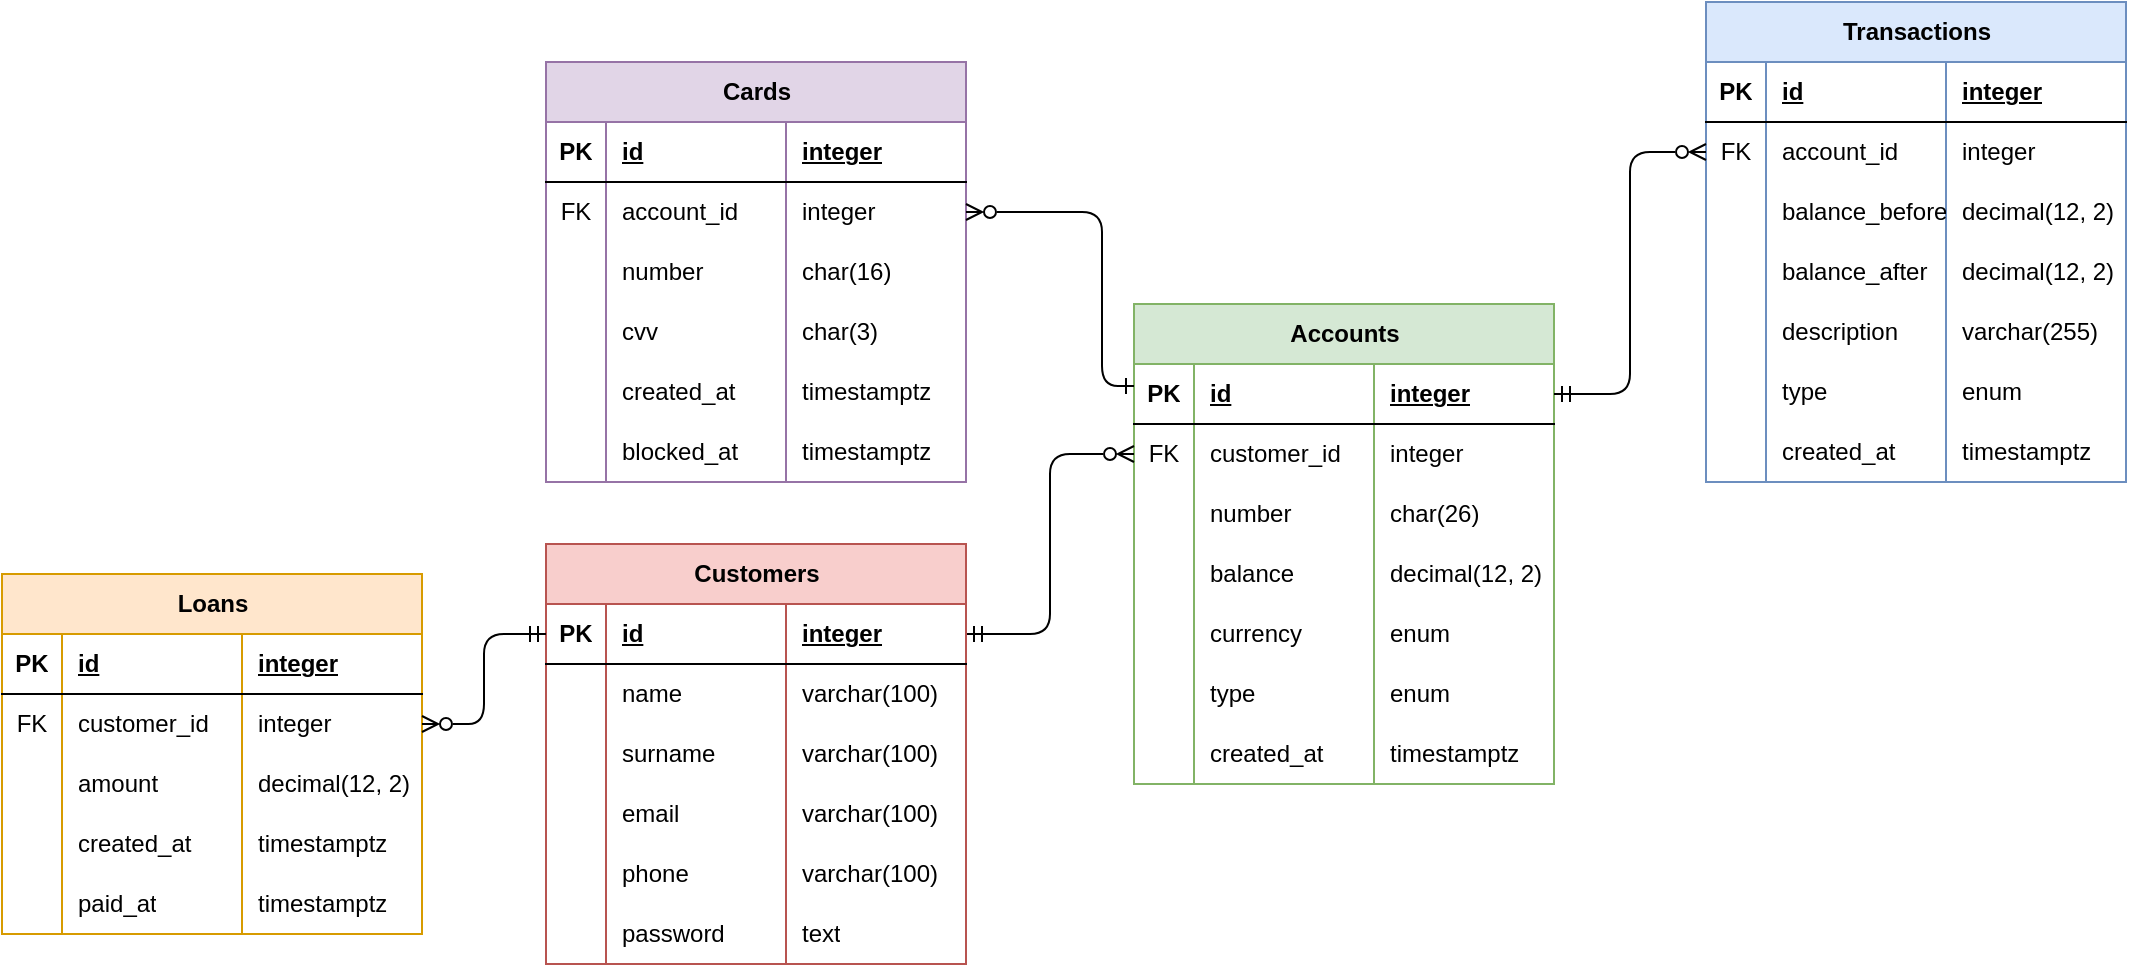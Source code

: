 <mxfile version="20.5.3" type="embed"><diagram name="Page-1" id="DCENLn5XOx_dFw5ft7nX"><mxGraphModel dx="998" dy="465" grid="1" gridSize="10" guides="1" tooltips="1" connect="1" arrows="1" fold="1" page="1" pageScale="1" pageWidth="583" pageHeight="827" math="0" shadow="0"><root><mxCell id="0"/><mxCell id="1" parent="0"/><mxCell id="_XK0Wf5IeExzZ5HA8EQu-718" value="Accounts" style="shape=table;startSize=30;container=1;collapsible=1;childLayout=tableLayout;fixedRows=1;rowLines=0;fontStyle=1;align=center;resizeLast=1;html=1;fillColor=#d5e8d4;strokeColor=#82b366;" parent="1" vertex="1"><mxGeometry x="596" y="307" width="210" height="240" as="geometry"/></mxCell><mxCell id="_XK0Wf5IeExzZ5HA8EQu-719" value="" style="shape=tableRow;horizontal=0;startSize=0;swimlaneHead=0;swimlaneBody=0;fillColor=none;collapsible=0;dropTarget=0;points=[[0,0.5],[1,0.5]];portConstraint=eastwest;top=0;left=0;right=0;bottom=1;" parent="_XK0Wf5IeExzZ5HA8EQu-718" vertex="1"><mxGeometry y="30" width="210" height="30" as="geometry"/></mxCell><mxCell id="_XK0Wf5IeExzZ5HA8EQu-720" value="PK" style="shape=partialRectangle;connectable=0;fillColor=none;top=0;left=0;bottom=0;right=0;fontStyle=1;overflow=hidden;whiteSpace=wrap;html=1;" parent="_XK0Wf5IeExzZ5HA8EQu-719" vertex="1"><mxGeometry width="30" height="30" as="geometry"><mxRectangle width="30" height="30" as="alternateBounds"/></mxGeometry></mxCell><mxCell id="_XK0Wf5IeExzZ5HA8EQu-721" value="id" style="shape=partialRectangle;connectable=0;fillColor=none;top=0;left=0;bottom=0;right=0;align=left;spacingLeft=6;fontStyle=5;overflow=hidden;whiteSpace=wrap;html=1;" parent="_XK0Wf5IeExzZ5HA8EQu-719" vertex="1"><mxGeometry x="30" width="90" height="30" as="geometry"><mxRectangle width="90" height="30" as="alternateBounds"/></mxGeometry></mxCell><mxCell id="_XK0Wf5IeExzZ5HA8EQu-722" value="integer" style="shape=partialRectangle;connectable=0;fillColor=none;top=0;left=0;bottom=0;right=0;align=left;spacingLeft=6;fontStyle=5;overflow=hidden;whiteSpace=wrap;html=1;" parent="_XK0Wf5IeExzZ5HA8EQu-719" vertex="1"><mxGeometry x="120" width="90" height="30" as="geometry"><mxRectangle width="90" height="30" as="alternateBounds"/></mxGeometry></mxCell><mxCell id="_XK0Wf5IeExzZ5HA8EQu-723" value="" style="shape=tableRow;horizontal=0;startSize=0;swimlaneHead=0;swimlaneBody=0;fillColor=none;collapsible=0;dropTarget=0;points=[[0,0.5],[1,0.5]];portConstraint=eastwest;top=0;left=0;right=0;bottom=0;" parent="_XK0Wf5IeExzZ5HA8EQu-718" vertex="1"><mxGeometry y="60" width="210" height="30" as="geometry"/></mxCell><mxCell id="_XK0Wf5IeExzZ5HA8EQu-724" value="FK" style="shape=partialRectangle;connectable=0;fillColor=none;top=0;left=0;bottom=0;right=0;editable=1;overflow=hidden;whiteSpace=wrap;html=1;" parent="_XK0Wf5IeExzZ5HA8EQu-723" vertex="1"><mxGeometry width="30" height="30" as="geometry"><mxRectangle width="30" height="30" as="alternateBounds"/></mxGeometry></mxCell><mxCell id="_XK0Wf5IeExzZ5HA8EQu-725" value="customer_id" style="shape=partialRectangle;connectable=0;fillColor=none;top=0;left=0;bottom=0;right=0;align=left;spacingLeft=6;overflow=hidden;whiteSpace=wrap;html=1;" parent="_XK0Wf5IeExzZ5HA8EQu-723" vertex="1"><mxGeometry x="30" width="90" height="30" as="geometry"><mxRectangle width="90" height="30" as="alternateBounds"/></mxGeometry></mxCell><mxCell id="_XK0Wf5IeExzZ5HA8EQu-726" value="integer" style="shape=partialRectangle;connectable=0;fillColor=none;top=0;left=0;bottom=0;right=0;align=left;spacingLeft=6;overflow=hidden;whiteSpace=wrap;html=1;" parent="_XK0Wf5IeExzZ5HA8EQu-723" vertex="1"><mxGeometry x="120" width="90" height="30" as="geometry"><mxRectangle width="90" height="30" as="alternateBounds"/></mxGeometry></mxCell><mxCell id="_XK0Wf5IeExzZ5HA8EQu-727" value="" style="shape=tableRow;horizontal=0;startSize=0;swimlaneHead=0;swimlaneBody=0;fillColor=none;collapsible=0;dropTarget=0;points=[[0,0.5],[1,0.5]];portConstraint=eastwest;top=0;left=0;right=0;bottom=0;" parent="_XK0Wf5IeExzZ5HA8EQu-718" vertex="1"><mxGeometry y="90" width="210" height="30" as="geometry"/></mxCell><mxCell id="_XK0Wf5IeExzZ5HA8EQu-728" value="" style="shape=partialRectangle;connectable=0;fillColor=none;top=0;left=0;bottom=0;right=0;editable=1;overflow=hidden;whiteSpace=wrap;html=1;" parent="_XK0Wf5IeExzZ5HA8EQu-727" vertex="1"><mxGeometry width="30" height="30" as="geometry"><mxRectangle width="30" height="30" as="alternateBounds"/></mxGeometry></mxCell><mxCell id="_XK0Wf5IeExzZ5HA8EQu-729" value="number" style="shape=partialRectangle;connectable=0;fillColor=none;top=0;left=0;bottom=0;right=0;align=left;spacingLeft=6;overflow=hidden;whiteSpace=wrap;html=1;" parent="_XK0Wf5IeExzZ5HA8EQu-727" vertex="1"><mxGeometry x="30" width="90" height="30" as="geometry"><mxRectangle width="90" height="30" as="alternateBounds"/></mxGeometry></mxCell><mxCell id="_XK0Wf5IeExzZ5HA8EQu-730" value="char(26)" style="shape=partialRectangle;connectable=0;fillColor=none;top=0;left=0;bottom=0;right=0;align=left;spacingLeft=6;overflow=hidden;whiteSpace=wrap;html=1;" parent="_XK0Wf5IeExzZ5HA8EQu-727" vertex="1"><mxGeometry x="120" width="90" height="30" as="geometry"><mxRectangle width="90" height="30" as="alternateBounds"/></mxGeometry></mxCell><mxCell id="_XK0Wf5IeExzZ5HA8EQu-731" value="" style="shape=tableRow;horizontal=0;startSize=0;swimlaneHead=0;swimlaneBody=0;fillColor=none;collapsible=0;dropTarget=0;points=[[0,0.5],[1,0.5]];portConstraint=eastwest;top=0;left=0;right=0;bottom=0;" parent="_XK0Wf5IeExzZ5HA8EQu-718" vertex="1"><mxGeometry y="120" width="210" height="30" as="geometry"/></mxCell><mxCell id="_XK0Wf5IeExzZ5HA8EQu-732" value="" style="shape=partialRectangle;connectable=0;fillColor=none;top=0;left=0;bottom=0;right=0;editable=1;overflow=hidden;whiteSpace=wrap;html=1;" parent="_XK0Wf5IeExzZ5HA8EQu-731" vertex="1"><mxGeometry width="30" height="30" as="geometry"><mxRectangle width="30" height="30" as="alternateBounds"/></mxGeometry></mxCell><mxCell id="_XK0Wf5IeExzZ5HA8EQu-733" value="balance" style="shape=partialRectangle;connectable=0;fillColor=none;top=0;left=0;bottom=0;right=0;align=left;spacingLeft=6;overflow=hidden;whiteSpace=wrap;html=1;" parent="_XK0Wf5IeExzZ5HA8EQu-731" vertex="1"><mxGeometry x="30" width="90" height="30" as="geometry"><mxRectangle width="90" height="30" as="alternateBounds"/></mxGeometry></mxCell><mxCell id="_XK0Wf5IeExzZ5HA8EQu-734" value="decimal(12, 2)" style="shape=partialRectangle;connectable=0;fillColor=none;top=0;left=0;bottom=0;right=0;align=left;spacingLeft=6;overflow=hidden;whiteSpace=wrap;html=1;" parent="_XK0Wf5IeExzZ5HA8EQu-731" vertex="1"><mxGeometry x="120" width="90" height="30" as="geometry"><mxRectangle width="90" height="30" as="alternateBounds"/></mxGeometry></mxCell><mxCell id="_XK0Wf5IeExzZ5HA8EQu-735" value="" style="shape=tableRow;horizontal=0;startSize=0;swimlaneHead=0;swimlaneBody=0;fillColor=none;collapsible=0;dropTarget=0;points=[[0,0.5],[1,0.5]];portConstraint=eastwest;top=0;left=0;right=0;bottom=0;" parent="_XK0Wf5IeExzZ5HA8EQu-718" vertex="1"><mxGeometry y="150" width="210" height="30" as="geometry"/></mxCell><mxCell id="_XK0Wf5IeExzZ5HA8EQu-736" value="" style="shape=partialRectangle;connectable=0;fillColor=none;top=0;left=0;bottom=0;right=0;editable=1;overflow=hidden;whiteSpace=wrap;html=1;" parent="_XK0Wf5IeExzZ5HA8EQu-735" vertex="1"><mxGeometry width="30" height="30" as="geometry"><mxRectangle width="30" height="30" as="alternateBounds"/></mxGeometry></mxCell><mxCell id="_XK0Wf5IeExzZ5HA8EQu-737" value="currency" style="shape=partialRectangle;connectable=0;fillColor=none;top=0;left=0;bottom=0;right=0;align=left;spacingLeft=6;overflow=hidden;whiteSpace=wrap;html=1;" parent="_XK0Wf5IeExzZ5HA8EQu-735" vertex="1"><mxGeometry x="30" width="90" height="30" as="geometry"><mxRectangle width="90" height="30" as="alternateBounds"/></mxGeometry></mxCell><mxCell id="_XK0Wf5IeExzZ5HA8EQu-738" value="enum" style="shape=partialRectangle;connectable=0;fillColor=none;top=0;left=0;bottom=0;right=0;align=left;spacingLeft=6;overflow=hidden;whiteSpace=wrap;html=1;" parent="_XK0Wf5IeExzZ5HA8EQu-735" vertex="1"><mxGeometry x="120" width="90" height="30" as="geometry"><mxRectangle width="90" height="30" as="alternateBounds"/></mxGeometry></mxCell><mxCell id="_XK0Wf5IeExzZ5HA8EQu-739" value="" style="shape=tableRow;horizontal=0;startSize=0;swimlaneHead=0;swimlaneBody=0;fillColor=none;collapsible=0;dropTarget=0;points=[[0,0.5],[1,0.5]];portConstraint=eastwest;top=0;left=0;right=0;bottom=0;" parent="_XK0Wf5IeExzZ5HA8EQu-718" vertex="1"><mxGeometry y="180" width="210" height="30" as="geometry"/></mxCell><mxCell id="_XK0Wf5IeExzZ5HA8EQu-740" value="" style="shape=partialRectangle;connectable=0;fillColor=none;top=0;left=0;bottom=0;right=0;editable=1;overflow=hidden;whiteSpace=wrap;html=1;" parent="_XK0Wf5IeExzZ5HA8EQu-739" vertex="1"><mxGeometry width="30" height="30" as="geometry"><mxRectangle width="30" height="30" as="alternateBounds"/></mxGeometry></mxCell><mxCell id="_XK0Wf5IeExzZ5HA8EQu-741" value="type" style="shape=partialRectangle;connectable=0;fillColor=none;top=0;left=0;bottom=0;right=0;align=left;spacingLeft=6;overflow=hidden;whiteSpace=wrap;html=1;" parent="_XK0Wf5IeExzZ5HA8EQu-739" vertex="1"><mxGeometry x="30" width="90" height="30" as="geometry"><mxRectangle width="90" height="30" as="alternateBounds"/></mxGeometry></mxCell><mxCell id="_XK0Wf5IeExzZ5HA8EQu-742" value="enum" style="shape=partialRectangle;connectable=0;fillColor=none;top=0;left=0;bottom=0;right=0;align=left;spacingLeft=6;overflow=hidden;whiteSpace=wrap;html=1;" parent="_XK0Wf5IeExzZ5HA8EQu-739" vertex="1"><mxGeometry x="120" width="90" height="30" as="geometry"><mxRectangle width="90" height="30" as="alternateBounds"/></mxGeometry></mxCell><mxCell id="_XK0Wf5IeExzZ5HA8EQu-743" value="" style="shape=tableRow;horizontal=0;startSize=0;swimlaneHead=0;swimlaneBody=0;fillColor=none;collapsible=0;dropTarget=0;points=[[0,0.5],[1,0.5]];portConstraint=eastwest;top=0;left=0;right=0;bottom=0;" parent="_XK0Wf5IeExzZ5HA8EQu-718" vertex="1"><mxGeometry y="210" width="210" height="30" as="geometry"/></mxCell><mxCell id="_XK0Wf5IeExzZ5HA8EQu-744" value="" style="shape=partialRectangle;connectable=0;fillColor=none;top=0;left=0;bottom=0;right=0;editable=1;overflow=hidden;whiteSpace=wrap;html=1;" parent="_XK0Wf5IeExzZ5HA8EQu-743" vertex="1"><mxGeometry width="30" height="30" as="geometry"><mxRectangle width="30" height="30" as="alternateBounds"/></mxGeometry></mxCell><mxCell id="_XK0Wf5IeExzZ5HA8EQu-745" value="created_at" style="shape=partialRectangle;connectable=0;fillColor=none;top=0;left=0;bottom=0;right=0;align=left;spacingLeft=6;overflow=hidden;whiteSpace=wrap;html=1;" parent="_XK0Wf5IeExzZ5HA8EQu-743" vertex="1"><mxGeometry x="30" width="90" height="30" as="geometry"><mxRectangle width="90" height="30" as="alternateBounds"/></mxGeometry></mxCell><mxCell id="_XK0Wf5IeExzZ5HA8EQu-746" value="timestamptz" style="shape=partialRectangle;connectable=0;fillColor=none;top=0;left=0;bottom=0;right=0;align=left;spacingLeft=6;overflow=hidden;whiteSpace=wrap;html=1;" parent="_XK0Wf5IeExzZ5HA8EQu-743" vertex="1"><mxGeometry x="120" width="90" height="30" as="geometry"><mxRectangle width="90" height="30" as="alternateBounds"/></mxGeometry></mxCell><mxCell id="_XK0Wf5IeExzZ5HA8EQu-747" style="edgeStyle=orthogonalEdgeStyle;rounded=1;orthogonalLoop=1;jettySize=auto;html=1;endArrow=ERzeroToMany;endFill=0;startArrow=ERmandOne;startFill=0;" parent="1" source="_XK0Wf5IeExzZ5HA8EQu-694" target="_XK0Wf5IeExzZ5HA8EQu-723" edge="1"><mxGeometry relative="1" as="geometry"/></mxCell><mxCell id="_XK0Wf5IeExzZ5HA8EQu-768" value="Transactions" style="shape=table;startSize=30;container=1;collapsible=1;childLayout=tableLayout;fixedRows=1;rowLines=0;fontStyle=1;align=center;resizeLast=1;html=1;fillColor=#dae8fc;strokeColor=#6c8ebf;" parent="1" vertex="1"><mxGeometry x="882" y="156" width="210" height="240" as="geometry"/></mxCell><mxCell id="_XK0Wf5IeExzZ5HA8EQu-769" value="" style="shape=tableRow;horizontal=0;startSize=0;swimlaneHead=0;swimlaneBody=0;fillColor=none;collapsible=0;dropTarget=0;points=[[0,0.5],[1,0.5]];portConstraint=eastwest;top=0;left=0;right=0;bottom=1;" parent="_XK0Wf5IeExzZ5HA8EQu-768" vertex="1"><mxGeometry y="30" width="210" height="30" as="geometry"/></mxCell><mxCell id="_XK0Wf5IeExzZ5HA8EQu-770" value="PK" style="shape=partialRectangle;connectable=0;fillColor=none;top=0;left=0;bottom=0;right=0;fontStyle=1;overflow=hidden;whiteSpace=wrap;html=1;" parent="_XK0Wf5IeExzZ5HA8EQu-769" vertex="1"><mxGeometry width="30" height="30" as="geometry"><mxRectangle width="30" height="30" as="alternateBounds"/></mxGeometry></mxCell><mxCell id="_XK0Wf5IeExzZ5HA8EQu-771" value="id" style="shape=partialRectangle;connectable=0;fillColor=none;top=0;left=0;bottom=0;right=0;align=left;spacingLeft=6;fontStyle=5;overflow=hidden;whiteSpace=wrap;html=1;" parent="_XK0Wf5IeExzZ5HA8EQu-769" vertex="1"><mxGeometry x="30" width="90" height="30" as="geometry"><mxRectangle width="90" height="30" as="alternateBounds"/></mxGeometry></mxCell><mxCell id="_XK0Wf5IeExzZ5HA8EQu-772" value="integer" style="shape=partialRectangle;connectable=0;fillColor=none;top=0;left=0;bottom=0;right=0;align=left;spacingLeft=6;fontStyle=5;overflow=hidden;whiteSpace=wrap;html=1;" parent="_XK0Wf5IeExzZ5HA8EQu-769" vertex="1"><mxGeometry x="120" width="90" height="30" as="geometry"><mxRectangle width="90" height="30" as="alternateBounds"/></mxGeometry></mxCell><mxCell id="_XK0Wf5IeExzZ5HA8EQu-773" value="" style="shape=tableRow;horizontal=0;startSize=0;swimlaneHead=0;swimlaneBody=0;fillColor=none;collapsible=0;dropTarget=0;points=[[0,0.5],[1,0.5]];portConstraint=eastwest;top=0;left=0;right=0;bottom=0;" parent="_XK0Wf5IeExzZ5HA8EQu-768" vertex="1"><mxGeometry y="60" width="210" height="30" as="geometry"/></mxCell><mxCell id="_XK0Wf5IeExzZ5HA8EQu-774" value="FK" style="shape=partialRectangle;connectable=0;fillColor=none;top=0;left=0;bottom=0;right=0;editable=1;overflow=hidden;whiteSpace=wrap;html=1;" parent="_XK0Wf5IeExzZ5HA8EQu-773" vertex="1"><mxGeometry width="30" height="30" as="geometry"><mxRectangle width="30" height="30" as="alternateBounds"/></mxGeometry></mxCell><mxCell id="_XK0Wf5IeExzZ5HA8EQu-775" value="account_id" style="shape=partialRectangle;connectable=0;fillColor=none;top=0;left=0;bottom=0;right=0;align=left;spacingLeft=6;overflow=hidden;whiteSpace=wrap;html=1;" parent="_XK0Wf5IeExzZ5HA8EQu-773" vertex="1"><mxGeometry x="30" width="90" height="30" as="geometry"><mxRectangle width="90" height="30" as="alternateBounds"/></mxGeometry></mxCell><mxCell id="_XK0Wf5IeExzZ5HA8EQu-776" value="integer" style="shape=partialRectangle;connectable=0;fillColor=none;top=0;left=0;bottom=0;right=0;align=left;spacingLeft=6;overflow=hidden;whiteSpace=wrap;html=1;" parent="_XK0Wf5IeExzZ5HA8EQu-773" vertex="1"><mxGeometry x="120" width="90" height="30" as="geometry"><mxRectangle width="90" height="30" as="alternateBounds"/></mxGeometry></mxCell><mxCell id="_XK0Wf5IeExzZ5HA8EQu-777" value="" style="shape=tableRow;horizontal=0;startSize=0;swimlaneHead=0;swimlaneBody=0;fillColor=none;collapsible=0;dropTarget=0;points=[[0,0.5],[1,0.5]];portConstraint=eastwest;top=0;left=0;right=0;bottom=0;" parent="_XK0Wf5IeExzZ5HA8EQu-768" vertex="1"><mxGeometry y="90" width="210" height="30" as="geometry"/></mxCell><mxCell id="_XK0Wf5IeExzZ5HA8EQu-778" value="" style="shape=partialRectangle;connectable=0;fillColor=none;top=0;left=0;bottom=0;right=0;editable=1;overflow=hidden;whiteSpace=wrap;html=1;" parent="_XK0Wf5IeExzZ5HA8EQu-777" vertex="1"><mxGeometry width="30" height="30" as="geometry"><mxRectangle width="30" height="30" as="alternateBounds"/></mxGeometry></mxCell><mxCell id="_XK0Wf5IeExzZ5HA8EQu-779" value="balance_before" style="shape=partialRectangle;connectable=0;fillColor=none;top=0;left=0;bottom=0;right=0;align=left;spacingLeft=6;overflow=hidden;whiteSpace=wrap;html=1;" parent="_XK0Wf5IeExzZ5HA8EQu-777" vertex="1"><mxGeometry x="30" width="90" height="30" as="geometry"><mxRectangle width="90" height="30" as="alternateBounds"/></mxGeometry></mxCell><mxCell id="_XK0Wf5IeExzZ5HA8EQu-780" value="decimal(12, 2)" style="shape=partialRectangle;connectable=0;fillColor=none;top=0;left=0;bottom=0;right=0;align=left;spacingLeft=6;overflow=hidden;whiteSpace=wrap;html=1;" parent="_XK0Wf5IeExzZ5HA8EQu-777" vertex="1"><mxGeometry x="120" width="90" height="30" as="geometry"><mxRectangle width="90" height="30" as="alternateBounds"/></mxGeometry></mxCell><mxCell id="_XK0Wf5IeExzZ5HA8EQu-781" value="" style="shape=tableRow;horizontal=0;startSize=0;swimlaneHead=0;swimlaneBody=0;fillColor=none;collapsible=0;dropTarget=0;points=[[0,0.5],[1,0.5]];portConstraint=eastwest;top=0;left=0;right=0;bottom=0;" parent="_XK0Wf5IeExzZ5HA8EQu-768" vertex="1"><mxGeometry y="120" width="210" height="30" as="geometry"/></mxCell><mxCell id="_XK0Wf5IeExzZ5HA8EQu-782" value="" style="shape=partialRectangle;connectable=0;fillColor=none;top=0;left=0;bottom=0;right=0;editable=1;overflow=hidden;whiteSpace=wrap;html=1;" parent="_XK0Wf5IeExzZ5HA8EQu-781" vertex="1"><mxGeometry width="30" height="30" as="geometry"><mxRectangle width="30" height="30" as="alternateBounds"/></mxGeometry></mxCell><mxCell id="_XK0Wf5IeExzZ5HA8EQu-783" value="balance_after" style="shape=partialRectangle;connectable=0;fillColor=none;top=0;left=0;bottom=0;right=0;align=left;spacingLeft=6;overflow=hidden;whiteSpace=wrap;html=1;" parent="_XK0Wf5IeExzZ5HA8EQu-781" vertex="1"><mxGeometry x="30" width="90" height="30" as="geometry"><mxRectangle width="90" height="30" as="alternateBounds"/></mxGeometry></mxCell><mxCell id="_XK0Wf5IeExzZ5HA8EQu-784" value="decimal(12, 2)" style="shape=partialRectangle;connectable=0;fillColor=none;top=0;left=0;bottom=0;right=0;align=left;spacingLeft=6;overflow=hidden;whiteSpace=wrap;html=1;" parent="_XK0Wf5IeExzZ5HA8EQu-781" vertex="1"><mxGeometry x="120" width="90" height="30" as="geometry"><mxRectangle width="90" height="30" as="alternateBounds"/></mxGeometry></mxCell><mxCell id="_XK0Wf5IeExzZ5HA8EQu-785" value="" style="shape=tableRow;horizontal=0;startSize=0;swimlaneHead=0;swimlaneBody=0;fillColor=none;collapsible=0;dropTarget=0;points=[[0,0.5],[1,0.5]];portConstraint=eastwest;top=0;left=0;right=0;bottom=0;" parent="_XK0Wf5IeExzZ5HA8EQu-768" vertex="1"><mxGeometry y="150" width="210" height="30" as="geometry"/></mxCell><mxCell id="_XK0Wf5IeExzZ5HA8EQu-786" value="" style="shape=partialRectangle;connectable=0;fillColor=none;top=0;left=0;bottom=0;right=0;editable=1;overflow=hidden;whiteSpace=wrap;html=1;" parent="_XK0Wf5IeExzZ5HA8EQu-785" vertex="1"><mxGeometry width="30" height="30" as="geometry"><mxRectangle width="30" height="30" as="alternateBounds"/></mxGeometry></mxCell><mxCell id="_XK0Wf5IeExzZ5HA8EQu-787" value="description" style="shape=partialRectangle;connectable=0;fillColor=none;top=0;left=0;bottom=0;right=0;align=left;spacingLeft=6;overflow=hidden;whiteSpace=wrap;html=1;" parent="_XK0Wf5IeExzZ5HA8EQu-785" vertex="1"><mxGeometry x="30" width="90" height="30" as="geometry"><mxRectangle width="90" height="30" as="alternateBounds"/></mxGeometry></mxCell><mxCell id="_XK0Wf5IeExzZ5HA8EQu-788" value="varchar(255)" style="shape=partialRectangle;connectable=0;fillColor=none;top=0;left=0;bottom=0;right=0;align=left;spacingLeft=6;overflow=hidden;whiteSpace=wrap;html=1;" parent="_XK0Wf5IeExzZ5HA8EQu-785" vertex="1"><mxGeometry x="120" width="90" height="30" as="geometry"><mxRectangle width="90" height="30" as="alternateBounds"/></mxGeometry></mxCell><mxCell id="_XK0Wf5IeExzZ5HA8EQu-789" value="" style="shape=tableRow;horizontal=0;startSize=0;swimlaneHead=0;swimlaneBody=0;fillColor=none;collapsible=0;dropTarget=0;points=[[0,0.5],[1,0.5]];portConstraint=eastwest;top=0;left=0;right=0;bottom=0;" parent="_XK0Wf5IeExzZ5HA8EQu-768" vertex="1"><mxGeometry y="180" width="210" height="30" as="geometry"/></mxCell><mxCell id="_XK0Wf5IeExzZ5HA8EQu-790" value="" style="shape=partialRectangle;connectable=0;fillColor=none;top=0;left=0;bottom=0;right=0;editable=1;overflow=hidden;whiteSpace=wrap;html=1;" parent="_XK0Wf5IeExzZ5HA8EQu-789" vertex="1"><mxGeometry width="30" height="30" as="geometry"><mxRectangle width="30" height="30" as="alternateBounds"/></mxGeometry></mxCell><mxCell id="_XK0Wf5IeExzZ5HA8EQu-791" value="type" style="shape=partialRectangle;connectable=0;fillColor=none;top=0;left=0;bottom=0;right=0;align=left;spacingLeft=6;overflow=hidden;whiteSpace=wrap;html=1;" parent="_XK0Wf5IeExzZ5HA8EQu-789" vertex="1"><mxGeometry x="30" width="90" height="30" as="geometry"><mxRectangle width="90" height="30" as="alternateBounds"/></mxGeometry></mxCell><mxCell id="_XK0Wf5IeExzZ5HA8EQu-792" value="enum" style="shape=partialRectangle;connectable=0;fillColor=none;top=0;left=0;bottom=0;right=0;align=left;spacingLeft=6;overflow=hidden;whiteSpace=wrap;html=1;" parent="_XK0Wf5IeExzZ5HA8EQu-789" vertex="1"><mxGeometry x="120" width="90" height="30" as="geometry"><mxRectangle width="90" height="30" as="alternateBounds"/></mxGeometry></mxCell><mxCell id="_XK0Wf5IeExzZ5HA8EQu-793" value="" style="shape=tableRow;horizontal=0;startSize=0;swimlaneHead=0;swimlaneBody=0;fillColor=none;collapsible=0;dropTarget=0;points=[[0,0.5],[1,0.5]];portConstraint=eastwest;top=0;left=0;right=0;bottom=0;" parent="_XK0Wf5IeExzZ5HA8EQu-768" vertex="1"><mxGeometry y="210" width="210" height="30" as="geometry"/></mxCell><mxCell id="_XK0Wf5IeExzZ5HA8EQu-794" value="" style="shape=partialRectangle;connectable=0;fillColor=none;top=0;left=0;bottom=0;right=0;editable=1;overflow=hidden;whiteSpace=wrap;html=1;" parent="_XK0Wf5IeExzZ5HA8EQu-793" vertex="1"><mxGeometry width="30" height="30" as="geometry"><mxRectangle width="30" height="30" as="alternateBounds"/></mxGeometry></mxCell><mxCell id="_XK0Wf5IeExzZ5HA8EQu-795" value="created_at" style="shape=partialRectangle;connectable=0;fillColor=none;top=0;left=0;bottom=0;right=0;align=left;spacingLeft=6;overflow=hidden;whiteSpace=wrap;html=1;" parent="_XK0Wf5IeExzZ5HA8EQu-793" vertex="1"><mxGeometry x="30" width="90" height="30" as="geometry"><mxRectangle width="90" height="30" as="alternateBounds"/></mxGeometry></mxCell><mxCell id="_XK0Wf5IeExzZ5HA8EQu-796" value="timestamptz" style="shape=partialRectangle;connectable=0;fillColor=none;top=0;left=0;bottom=0;right=0;align=left;spacingLeft=6;overflow=hidden;whiteSpace=wrap;html=1;" parent="_XK0Wf5IeExzZ5HA8EQu-793" vertex="1"><mxGeometry x="120" width="90" height="30" as="geometry"><mxRectangle width="90" height="30" as="alternateBounds"/></mxGeometry></mxCell><mxCell id="_XK0Wf5IeExzZ5HA8EQu-807" style="edgeStyle=orthogonalEdgeStyle;rounded=1;orthogonalLoop=1;jettySize=auto;html=1;startArrow=ERmandOne;startFill=0;endArrow=ERzeroToMany;endFill=0;" parent="1" source="_XK0Wf5IeExzZ5HA8EQu-719" target="_XK0Wf5IeExzZ5HA8EQu-773" edge="1"><mxGeometry relative="1" as="geometry"/></mxCell><mxCell id="_XK0Wf5IeExzZ5HA8EQu-808" value="Cards" style="shape=table;startSize=30;container=1;collapsible=1;childLayout=tableLayout;fixedRows=1;rowLines=0;fontStyle=1;align=center;resizeLast=1;html=1;fillColor=#e1d5e7;strokeColor=#9673a6;flipH=0;flipV=0;direction=east;movable=1;resizable=1;rotatable=1;deletable=1;editable=1;locked=0;connectable=1;" parent="1" vertex="1"><mxGeometry x="302" y="186" width="210" height="210" as="geometry"/></mxCell><mxCell id="_XK0Wf5IeExzZ5HA8EQu-809" value="" style="shape=tableRow;horizontal=0;startSize=0;swimlaneHead=0;swimlaneBody=0;fillColor=none;collapsible=0;dropTarget=0;points=[[0,0.5],[1,0.5]];portConstraint=eastwest;top=0;left=0;right=0;bottom=1;" parent="_XK0Wf5IeExzZ5HA8EQu-808" vertex="1"><mxGeometry y="30" width="210" height="30" as="geometry"/></mxCell><mxCell id="_XK0Wf5IeExzZ5HA8EQu-810" value="PK" style="shape=partialRectangle;connectable=0;fillColor=none;top=0;left=0;bottom=0;right=0;fontStyle=1;overflow=hidden;whiteSpace=wrap;html=1;" parent="_XK0Wf5IeExzZ5HA8EQu-809" vertex="1"><mxGeometry width="30" height="30" as="geometry"><mxRectangle width="30" height="30" as="alternateBounds"/></mxGeometry></mxCell><mxCell id="_XK0Wf5IeExzZ5HA8EQu-811" value="id" style="shape=partialRectangle;connectable=0;fillColor=none;top=0;left=0;bottom=0;right=0;align=left;spacingLeft=6;fontStyle=5;overflow=hidden;whiteSpace=wrap;html=1;" parent="_XK0Wf5IeExzZ5HA8EQu-809" vertex="1"><mxGeometry x="30" width="90" height="30" as="geometry"><mxRectangle width="90" height="30" as="alternateBounds"/></mxGeometry></mxCell><mxCell id="_XK0Wf5IeExzZ5HA8EQu-812" value="integer" style="shape=partialRectangle;connectable=0;fillColor=none;top=0;left=0;bottom=0;right=0;align=left;spacingLeft=6;fontStyle=5;overflow=hidden;whiteSpace=wrap;html=1;" parent="_XK0Wf5IeExzZ5HA8EQu-809" vertex="1"><mxGeometry x="120" width="90" height="30" as="geometry"><mxRectangle width="90" height="30" as="alternateBounds"/></mxGeometry></mxCell><mxCell id="_XK0Wf5IeExzZ5HA8EQu-813" value="" style="shape=tableRow;horizontal=0;startSize=0;swimlaneHead=0;swimlaneBody=0;fillColor=none;collapsible=0;dropTarget=0;points=[[0,0.5],[1,0.5]];portConstraint=eastwest;top=0;left=0;right=0;bottom=0;" parent="_XK0Wf5IeExzZ5HA8EQu-808" vertex="1"><mxGeometry y="60" width="210" height="30" as="geometry"/></mxCell><mxCell id="_XK0Wf5IeExzZ5HA8EQu-814" value="FK" style="shape=partialRectangle;connectable=0;fillColor=none;top=0;left=0;bottom=0;right=0;editable=1;overflow=hidden;whiteSpace=wrap;html=1;" parent="_XK0Wf5IeExzZ5HA8EQu-813" vertex="1"><mxGeometry width="30" height="30" as="geometry"><mxRectangle width="30" height="30" as="alternateBounds"/></mxGeometry></mxCell><mxCell id="_XK0Wf5IeExzZ5HA8EQu-815" value="account_id" style="shape=partialRectangle;connectable=0;fillColor=none;top=0;left=0;bottom=0;right=0;align=left;spacingLeft=6;overflow=hidden;whiteSpace=wrap;html=1;" parent="_XK0Wf5IeExzZ5HA8EQu-813" vertex="1"><mxGeometry x="30" width="90" height="30" as="geometry"><mxRectangle width="90" height="30" as="alternateBounds"/></mxGeometry></mxCell><mxCell id="_XK0Wf5IeExzZ5HA8EQu-816" value="integer" style="shape=partialRectangle;connectable=0;fillColor=none;top=0;left=0;bottom=0;right=0;align=left;spacingLeft=6;overflow=hidden;whiteSpace=wrap;html=1;" parent="_XK0Wf5IeExzZ5HA8EQu-813" vertex="1"><mxGeometry x="120" width="90" height="30" as="geometry"><mxRectangle width="90" height="30" as="alternateBounds"/></mxGeometry></mxCell><mxCell id="_XK0Wf5IeExzZ5HA8EQu-817" value="" style="shape=tableRow;horizontal=0;startSize=0;swimlaneHead=0;swimlaneBody=0;fillColor=none;collapsible=0;dropTarget=0;points=[[0,0.5],[1,0.5]];portConstraint=eastwest;top=0;left=0;right=0;bottom=0;" parent="_XK0Wf5IeExzZ5HA8EQu-808" vertex="1"><mxGeometry y="90" width="210" height="30" as="geometry"/></mxCell><mxCell id="_XK0Wf5IeExzZ5HA8EQu-818" value="" style="shape=partialRectangle;connectable=0;fillColor=none;top=0;left=0;bottom=0;right=0;editable=1;overflow=hidden;whiteSpace=wrap;html=1;" parent="_XK0Wf5IeExzZ5HA8EQu-817" vertex="1"><mxGeometry width="30" height="30" as="geometry"><mxRectangle width="30" height="30" as="alternateBounds"/></mxGeometry></mxCell><mxCell id="_XK0Wf5IeExzZ5HA8EQu-819" value="number" style="shape=partialRectangle;connectable=0;fillColor=none;top=0;left=0;bottom=0;right=0;align=left;spacingLeft=6;overflow=hidden;whiteSpace=wrap;html=1;" parent="_XK0Wf5IeExzZ5HA8EQu-817" vertex="1"><mxGeometry x="30" width="90" height="30" as="geometry"><mxRectangle width="90" height="30" as="alternateBounds"/></mxGeometry></mxCell><mxCell id="_XK0Wf5IeExzZ5HA8EQu-820" value="char(16)" style="shape=partialRectangle;connectable=0;fillColor=none;top=0;left=0;bottom=0;right=0;align=left;spacingLeft=6;overflow=hidden;whiteSpace=wrap;html=1;" parent="_XK0Wf5IeExzZ5HA8EQu-817" vertex="1"><mxGeometry x="120" width="90" height="30" as="geometry"><mxRectangle width="90" height="30" as="alternateBounds"/></mxGeometry></mxCell><mxCell id="_XK0Wf5IeExzZ5HA8EQu-821" value="" style="shape=tableRow;horizontal=0;startSize=0;swimlaneHead=0;swimlaneBody=0;fillColor=none;collapsible=0;dropTarget=0;points=[[0,0.5],[1,0.5]];portConstraint=eastwest;top=0;left=0;right=0;bottom=0;" parent="_XK0Wf5IeExzZ5HA8EQu-808" vertex="1"><mxGeometry y="120" width="210" height="30" as="geometry"/></mxCell><mxCell id="_XK0Wf5IeExzZ5HA8EQu-822" value="" style="shape=partialRectangle;connectable=0;fillColor=none;top=0;left=0;bottom=0;right=0;editable=1;overflow=hidden;whiteSpace=wrap;html=1;" parent="_XK0Wf5IeExzZ5HA8EQu-821" vertex="1"><mxGeometry width="30" height="30" as="geometry"><mxRectangle width="30" height="30" as="alternateBounds"/></mxGeometry></mxCell><mxCell id="_XK0Wf5IeExzZ5HA8EQu-823" value="cvv" style="shape=partialRectangle;connectable=0;fillColor=none;top=0;left=0;bottom=0;right=0;align=left;spacingLeft=6;overflow=hidden;whiteSpace=wrap;html=1;" parent="_XK0Wf5IeExzZ5HA8EQu-821" vertex="1"><mxGeometry x="30" width="90" height="30" as="geometry"><mxRectangle width="90" height="30" as="alternateBounds"/></mxGeometry></mxCell><mxCell id="_XK0Wf5IeExzZ5HA8EQu-824" value="char(3)" style="shape=partialRectangle;connectable=0;fillColor=none;top=0;left=0;bottom=0;right=0;align=left;spacingLeft=6;overflow=hidden;whiteSpace=wrap;html=1;" parent="_XK0Wf5IeExzZ5HA8EQu-821" vertex="1"><mxGeometry x="120" width="90" height="30" as="geometry"><mxRectangle width="90" height="30" as="alternateBounds"/></mxGeometry></mxCell><mxCell id="_XK0Wf5IeExzZ5HA8EQu-825" value="" style="shape=tableRow;horizontal=0;startSize=0;swimlaneHead=0;swimlaneBody=0;fillColor=none;collapsible=0;dropTarget=0;points=[[0,0.5],[1,0.5]];portConstraint=eastwest;top=0;left=0;right=0;bottom=0;" parent="_XK0Wf5IeExzZ5HA8EQu-808" vertex="1"><mxGeometry y="150" width="210" height="30" as="geometry"/></mxCell><mxCell id="_XK0Wf5IeExzZ5HA8EQu-826" value="" style="shape=partialRectangle;connectable=0;fillColor=none;top=0;left=0;bottom=0;right=0;editable=1;overflow=hidden;whiteSpace=wrap;html=1;" parent="_XK0Wf5IeExzZ5HA8EQu-825" vertex="1"><mxGeometry width="30" height="30" as="geometry"><mxRectangle width="30" height="30" as="alternateBounds"/></mxGeometry></mxCell><mxCell id="_XK0Wf5IeExzZ5HA8EQu-827" value="created_at" style="shape=partialRectangle;connectable=0;fillColor=none;top=0;left=0;bottom=0;right=0;align=left;spacingLeft=6;overflow=hidden;whiteSpace=wrap;html=1;" parent="_XK0Wf5IeExzZ5HA8EQu-825" vertex="1"><mxGeometry x="30" width="90" height="30" as="geometry"><mxRectangle width="90" height="30" as="alternateBounds"/></mxGeometry></mxCell><mxCell id="_XK0Wf5IeExzZ5HA8EQu-828" value="timestamptz" style="shape=partialRectangle;connectable=0;fillColor=none;top=0;left=0;bottom=0;right=0;align=left;spacingLeft=6;overflow=hidden;whiteSpace=wrap;html=1;" parent="_XK0Wf5IeExzZ5HA8EQu-825" vertex="1"><mxGeometry x="120" width="90" height="30" as="geometry"><mxRectangle width="90" height="30" as="alternateBounds"/></mxGeometry></mxCell><mxCell id="_XK0Wf5IeExzZ5HA8EQu-829" value="" style="shape=tableRow;horizontal=0;startSize=0;swimlaneHead=0;swimlaneBody=0;fillColor=none;collapsible=0;dropTarget=0;points=[[0,0.5],[1,0.5]];portConstraint=eastwest;top=0;left=0;right=0;bottom=0;" parent="_XK0Wf5IeExzZ5HA8EQu-808" vertex="1"><mxGeometry y="180" width="210" height="30" as="geometry"/></mxCell><mxCell id="_XK0Wf5IeExzZ5HA8EQu-830" value="" style="shape=partialRectangle;connectable=0;fillColor=none;top=0;left=0;bottom=0;right=0;editable=1;overflow=hidden;whiteSpace=wrap;html=1;" parent="_XK0Wf5IeExzZ5HA8EQu-829" vertex="1"><mxGeometry width="30" height="30" as="geometry"><mxRectangle width="30" height="30" as="alternateBounds"/></mxGeometry></mxCell><mxCell id="_XK0Wf5IeExzZ5HA8EQu-831" value="blocked_at" style="shape=partialRectangle;connectable=0;fillColor=none;top=0;left=0;bottom=0;right=0;align=left;spacingLeft=6;overflow=hidden;whiteSpace=wrap;html=1;" parent="_XK0Wf5IeExzZ5HA8EQu-829" vertex="1"><mxGeometry x="30" width="90" height="30" as="geometry"><mxRectangle width="90" height="30" as="alternateBounds"/></mxGeometry></mxCell><mxCell id="_XK0Wf5IeExzZ5HA8EQu-832" value="timestamptz" style="shape=partialRectangle;connectable=0;fillColor=none;top=0;left=0;bottom=0;right=0;align=left;spacingLeft=6;overflow=hidden;whiteSpace=wrap;html=1;" parent="_XK0Wf5IeExzZ5HA8EQu-829" vertex="1"><mxGeometry x="120" width="90" height="30" as="geometry"><mxRectangle width="90" height="30" as="alternateBounds"/></mxGeometry></mxCell><mxCell id="_XK0Wf5IeExzZ5HA8EQu-833" style="edgeStyle=orthogonalEdgeStyle;rounded=1;orthogonalLoop=1;jettySize=auto;html=1;startArrow=ERone;startFill=0;endArrow=ERzeroToMany;endFill=0;entryX=1;entryY=0.5;entryDx=0;entryDy=0;" parent="1" source="_XK0Wf5IeExzZ5HA8EQu-719" target="_XK0Wf5IeExzZ5HA8EQu-813" edge="1"><mxGeometry relative="1" as="geometry"><Array as="points"><mxPoint x="580" y="348"/><mxPoint x="580" y="261"/></Array><mxPoint x="530" y="230" as="targetPoint"/></mxGeometry></mxCell><mxCell id="_XK0Wf5IeExzZ5HA8EQu-693" value="Customers" style="shape=table;startSize=30;container=1;collapsible=1;childLayout=tableLayout;fixedRows=1;rowLines=0;fontStyle=1;align=center;resizeLast=1;html=1;shadow=0;rounded=0;fillColor=#f8cecc;strokeColor=#b85450;" parent="1" vertex="1"><mxGeometry x="302" y="427" width="210" height="210" as="geometry"><mxRectangle x="150" y="140" width="100" height="30" as="alternateBounds"/></mxGeometry></mxCell><mxCell id="_XK0Wf5IeExzZ5HA8EQu-694" value="" style="shape=tableRow;horizontal=0;startSize=0;swimlaneHead=0;swimlaneBody=0;fillColor=none;collapsible=0;dropTarget=0;points=[[0,0.5],[1,0.5]];portConstraint=eastwest;top=0;left=0;right=0;bottom=1;" parent="_XK0Wf5IeExzZ5HA8EQu-693" vertex="1"><mxGeometry y="30" width="210" height="30" as="geometry"/></mxCell><mxCell id="_XK0Wf5IeExzZ5HA8EQu-695" value="PK" style="shape=partialRectangle;connectable=0;fillColor=none;top=0;left=0;bottom=0;right=0;fontStyle=1;overflow=hidden;whiteSpace=wrap;html=1;" parent="_XK0Wf5IeExzZ5HA8EQu-694" vertex="1"><mxGeometry width="30" height="30" as="geometry"><mxRectangle width="30" height="30" as="alternateBounds"/></mxGeometry></mxCell><mxCell id="_XK0Wf5IeExzZ5HA8EQu-696" value="id" style="shape=partialRectangle;connectable=0;fillColor=none;top=0;left=0;bottom=0;right=0;align=left;spacingLeft=6;fontStyle=5;overflow=hidden;whiteSpace=wrap;html=1;" parent="_XK0Wf5IeExzZ5HA8EQu-694" vertex="1"><mxGeometry x="30" width="90" height="30" as="geometry"><mxRectangle width="90" height="30" as="alternateBounds"/></mxGeometry></mxCell><mxCell id="_XK0Wf5IeExzZ5HA8EQu-697" value="integer" style="shape=partialRectangle;connectable=0;fillColor=none;top=0;left=0;bottom=0;right=0;align=left;spacingLeft=6;fontStyle=5;overflow=hidden;whiteSpace=wrap;html=1;" parent="_XK0Wf5IeExzZ5HA8EQu-694" vertex="1"><mxGeometry x="120" width="90" height="30" as="geometry"><mxRectangle width="90" height="30" as="alternateBounds"/></mxGeometry></mxCell><mxCell id="_XK0Wf5IeExzZ5HA8EQu-698" value="" style="shape=tableRow;horizontal=0;startSize=0;swimlaneHead=0;swimlaneBody=0;fillColor=none;collapsible=0;dropTarget=0;points=[[0,0.5],[1,0.5]];portConstraint=eastwest;top=0;left=0;right=0;bottom=0;" parent="_XK0Wf5IeExzZ5HA8EQu-693" vertex="1"><mxGeometry y="60" width="210" height="30" as="geometry"/></mxCell><mxCell id="_XK0Wf5IeExzZ5HA8EQu-699" value="" style="shape=partialRectangle;connectable=0;fillColor=none;top=0;left=0;bottom=0;right=0;editable=1;overflow=hidden;whiteSpace=wrap;html=1;" parent="_XK0Wf5IeExzZ5HA8EQu-698" vertex="1"><mxGeometry width="30" height="30" as="geometry"><mxRectangle width="30" height="30" as="alternateBounds"/></mxGeometry></mxCell><mxCell id="_XK0Wf5IeExzZ5HA8EQu-700" value="name" style="shape=partialRectangle;connectable=0;fillColor=none;top=0;left=0;bottom=0;right=0;align=left;spacingLeft=6;overflow=hidden;whiteSpace=wrap;html=1;" parent="_XK0Wf5IeExzZ5HA8EQu-698" vertex="1"><mxGeometry x="30" width="90" height="30" as="geometry"><mxRectangle width="90" height="30" as="alternateBounds"/></mxGeometry></mxCell><mxCell id="_XK0Wf5IeExzZ5HA8EQu-701" value="varchar(100)" style="shape=partialRectangle;connectable=0;fillColor=none;top=0;left=0;bottom=0;right=0;align=left;spacingLeft=6;overflow=hidden;whiteSpace=wrap;html=1;" parent="_XK0Wf5IeExzZ5HA8EQu-698" vertex="1"><mxGeometry x="120" width="90" height="30" as="geometry"><mxRectangle width="90" height="30" as="alternateBounds"/></mxGeometry></mxCell><mxCell id="_XK0Wf5IeExzZ5HA8EQu-702" value="" style="shape=tableRow;horizontal=0;startSize=0;swimlaneHead=0;swimlaneBody=0;fillColor=none;collapsible=0;dropTarget=0;points=[[0,0.5],[1,0.5]];portConstraint=eastwest;top=0;left=0;right=0;bottom=0;" parent="_XK0Wf5IeExzZ5HA8EQu-693" vertex="1"><mxGeometry y="90" width="210" height="30" as="geometry"/></mxCell><mxCell id="_XK0Wf5IeExzZ5HA8EQu-703" value="" style="shape=partialRectangle;connectable=0;fillColor=none;top=0;left=0;bottom=0;right=0;editable=1;overflow=hidden;whiteSpace=wrap;html=1;" parent="_XK0Wf5IeExzZ5HA8EQu-702" vertex="1"><mxGeometry width="30" height="30" as="geometry"><mxRectangle width="30" height="30" as="alternateBounds"/></mxGeometry></mxCell><mxCell id="_XK0Wf5IeExzZ5HA8EQu-704" value="surname" style="shape=partialRectangle;connectable=0;fillColor=none;top=0;left=0;bottom=0;right=0;align=left;spacingLeft=6;overflow=hidden;whiteSpace=wrap;html=1;" parent="_XK0Wf5IeExzZ5HA8EQu-702" vertex="1"><mxGeometry x="30" width="90" height="30" as="geometry"><mxRectangle width="90" height="30" as="alternateBounds"/></mxGeometry></mxCell><mxCell id="_XK0Wf5IeExzZ5HA8EQu-705" value="varchar(100)" style="shape=partialRectangle;connectable=0;fillColor=none;top=0;left=0;bottom=0;right=0;align=left;spacingLeft=6;overflow=hidden;whiteSpace=wrap;html=1;" parent="_XK0Wf5IeExzZ5HA8EQu-702" vertex="1"><mxGeometry x="120" width="90" height="30" as="geometry"><mxRectangle width="90" height="30" as="alternateBounds"/></mxGeometry></mxCell><mxCell id="_XK0Wf5IeExzZ5HA8EQu-706" value="" style="shape=tableRow;horizontal=0;startSize=0;swimlaneHead=0;swimlaneBody=0;fillColor=none;collapsible=0;dropTarget=0;points=[[0,0.5],[1,0.5]];portConstraint=eastwest;top=0;left=0;right=0;bottom=0;" parent="_XK0Wf5IeExzZ5HA8EQu-693" vertex="1"><mxGeometry y="120" width="210" height="30" as="geometry"/></mxCell><mxCell id="_XK0Wf5IeExzZ5HA8EQu-707" value="" style="shape=partialRectangle;connectable=0;fillColor=none;top=0;left=0;bottom=0;right=0;editable=1;overflow=hidden;whiteSpace=wrap;html=1;" parent="_XK0Wf5IeExzZ5HA8EQu-706" vertex="1"><mxGeometry width="30" height="30" as="geometry"><mxRectangle width="30" height="30" as="alternateBounds"/></mxGeometry></mxCell><mxCell id="_XK0Wf5IeExzZ5HA8EQu-708" value="email" style="shape=partialRectangle;connectable=0;fillColor=none;top=0;left=0;bottom=0;right=0;align=left;spacingLeft=6;overflow=hidden;whiteSpace=wrap;html=1;" parent="_XK0Wf5IeExzZ5HA8EQu-706" vertex="1"><mxGeometry x="30" width="90" height="30" as="geometry"><mxRectangle width="90" height="30" as="alternateBounds"/></mxGeometry></mxCell><mxCell id="_XK0Wf5IeExzZ5HA8EQu-709" value="varchar(100)" style="shape=partialRectangle;connectable=0;fillColor=none;top=0;left=0;bottom=0;right=0;align=left;spacingLeft=6;overflow=hidden;whiteSpace=wrap;html=1;" parent="_XK0Wf5IeExzZ5HA8EQu-706" vertex="1"><mxGeometry x="120" width="90" height="30" as="geometry"><mxRectangle width="90" height="30" as="alternateBounds"/></mxGeometry></mxCell><mxCell id="_XK0Wf5IeExzZ5HA8EQu-710" value="" style="shape=tableRow;horizontal=0;startSize=0;swimlaneHead=0;swimlaneBody=0;fillColor=none;collapsible=0;dropTarget=0;points=[[0,0.5],[1,0.5]];portConstraint=eastwest;top=0;left=0;right=0;bottom=0;" parent="_XK0Wf5IeExzZ5HA8EQu-693" vertex="1"><mxGeometry y="150" width="210" height="30" as="geometry"/></mxCell><mxCell id="_XK0Wf5IeExzZ5HA8EQu-711" value="" style="shape=partialRectangle;connectable=0;fillColor=none;top=0;left=0;bottom=0;right=0;editable=1;overflow=hidden;whiteSpace=wrap;html=1;" parent="_XK0Wf5IeExzZ5HA8EQu-710" vertex="1"><mxGeometry width="30" height="30" as="geometry"><mxRectangle width="30" height="30" as="alternateBounds"/></mxGeometry></mxCell><mxCell id="_XK0Wf5IeExzZ5HA8EQu-712" value="phone" style="shape=partialRectangle;connectable=0;fillColor=none;top=0;left=0;bottom=0;right=0;align=left;spacingLeft=6;overflow=hidden;whiteSpace=wrap;html=1;" parent="_XK0Wf5IeExzZ5HA8EQu-710" vertex="1"><mxGeometry x="30" width="90" height="30" as="geometry"><mxRectangle width="90" height="30" as="alternateBounds"/></mxGeometry></mxCell><mxCell id="_XK0Wf5IeExzZ5HA8EQu-713" value="varchar(100)" style="shape=partialRectangle;connectable=0;fillColor=none;top=0;left=0;bottom=0;right=0;align=left;spacingLeft=6;overflow=hidden;whiteSpace=wrap;html=1;" parent="_XK0Wf5IeExzZ5HA8EQu-710" vertex="1"><mxGeometry x="120" width="90" height="30" as="geometry"><mxRectangle width="90" height="30" as="alternateBounds"/></mxGeometry></mxCell><mxCell id="_XK0Wf5IeExzZ5HA8EQu-714" value="" style="shape=tableRow;horizontal=0;startSize=0;swimlaneHead=0;swimlaneBody=0;fillColor=none;collapsible=0;dropTarget=0;points=[[0,0.5],[1,0.5]];portConstraint=eastwest;top=0;left=0;right=0;bottom=0;" parent="_XK0Wf5IeExzZ5HA8EQu-693" vertex="1"><mxGeometry y="180" width="210" height="30" as="geometry"/></mxCell><mxCell id="_XK0Wf5IeExzZ5HA8EQu-715" value="" style="shape=partialRectangle;connectable=0;fillColor=none;top=0;left=0;bottom=0;right=0;editable=1;overflow=hidden;whiteSpace=wrap;html=1;" parent="_XK0Wf5IeExzZ5HA8EQu-714" vertex="1"><mxGeometry width="30" height="30" as="geometry"><mxRectangle width="30" height="30" as="alternateBounds"/></mxGeometry></mxCell><mxCell id="_XK0Wf5IeExzZ5HA8EQu-716" value="password" style="shape=partialRectangle;connectable=0;fillColor=none;top=0;left=0;bottom=0;right=0;align=left;spacingLeft=6;overflow=hidden;whiteSpace=wrap;html=1;" parent="_XK0Wf5IeExzZ5HA8EQu-714" vertex="1"><mxGeometry x="30" width="90" height="30" as="geometry"><mxRectangle width="90" height="30" as="alternateBounds"/></mxGeometry></mxCell><mxCell id="_XK0Wf5IeExzZ5HA8EQu-717" value="text" style="shape=partialRectangle;connectable=0;fillColor=none;top=0;left=0;bottom=0;right=0;align=left;spacingLeft=6;overflow=hidden;whiteSpace=wrap;html=1;" parent="_XK0Wf5IeExzZ5HA8EQu-714" vertex="1"><mxGeometry x="120" width="90" height="30" as="geometry"><mxRectangle width="90" height="30" as="alternateBounds"/></mxGeometry></mxCell><mxCell id="_XK0Wf5IeExzZ5HA8EQu-834" value="Loans" style="shape=table;startSize=30;container=1;collapsible=1;childLayout=tableLayout;fixedRows=1;rowLines=0;fontStyle=1;align=center;resizeLast=1;html=1;fillColor=#ffe6cc;strokeColor=#d79b00;" parent="1" vertex="1"><mxGeometry x="30" y="442" width="210" height="180" as="geometry"/></mxCell><mxCell id="_XK0Wf5IeExzZ5HA8EQu-835" value="" style="shape=tableRow;horizontal=0;startSize=0;swimlaneHead=0;swimlaneBody=0;fillColor=none;collapsible=0;dropTarget=0;points=[[0,0.5],[1,0.5]];portConstraint=eastwest;top=0;left=0;right=0;bottom=1;" parent="_XK0Wf5IeExzZ5HA8EQu-834" vertex="1"><mxGeometry y="30" width="210" height="30" as="geometry"/></mxCell><mxCell id="_XK0Wf5IeExzZ5HA8EQu-836" value="PK" style="shape=partialRectangle;connectable=0;fillColor=none;top=0;left=0;bottom=0;right=0;fontStyle=1;overflow=hidden;whiteSpace=wrap;html=1;" parent="_XK0Wf5IeExzZ5HA8EQu-835" vertex="1"><mxGeometry width="30" height="30" as="geometry"><mxRectangle width="30" height="30" as="alternateBounds"/></mxGeometry></mxCell><mxCell id="_XK0Wf5IeExzZ5HA8EQu-837" value="id" style="shape=partialRectangle;connectable=0;fillColor=none;top=0;left=0;bottom=0;right=0;align=left;spacingLeft=6;fontStyle=5;overflow=hidden;whiteSpace=wrap;html=1;" parent="_XK0Wf5IeExzZ5HA8EQu-835" vertex="1"><mxGeometry x="30" width="90" height="30" as="geometry"><mxRectangle width="90" height="30" as="alternateBounds"/></mxGeometry></mxCell><mxCell id="_XK0Wf5IeExzZ5HA8EQu-838" value="integer" style="shape=partialRectangle;connectable=0;fillColor=none;top=0;left=0;bottom=0;right=0;align=left;spacingLeft=6;fontStyle=5;overflow=hidden;whiteSpace=wrap;html=1;" parent="_XK0Wf5IeExzZ5HA8EQu-835" vertex="1"><mxGeometry x="120" width="90" height="30" as="geometry"><mxRectangle width="90" height="30" as="alternateBounds"/></mxGeometry></mxCell><mxCell id="_XK0Wf5IeExzZ5HA8EQu-839" value="" style="shape=tableRow;horizontal=0;startSize=0;swimlaneHead=0;swimlaneBody=0;fillColor=none;collapsible=0;dropTarget=0;points=[[0,0.5],[1,0.5]];portConstraint=eastwest;top=0;left=0;right=0;bottom=0;" parent="_XK0Wf5IeExzZ5HA8EQu-834" vertex="1"><mxGeometry y="60" width="210" height="30" as="geometry"/></mxCell><mxCell id="_XK0Wf5IeExzZ5HA8EQu-840" value="FK" style="shape=partialRectangle;connectable=0;fillColor=none;top=0;left=0;bottom=0;right=0;editable=1;overflow=hidden;whiteSpace=wrap;html=1;" parent="_XK0Wf5IeExzZ5HA8EQu-839" vertex="1"><mxGeometry width="30" height="30" as="geometry"><mxRectangle width="30" height="30" as="alternateBounds"/></mxGeometry></mxCell><mxCell id="_XK0Wf5IeExzZ5HA8EQu-841" value="customer_id" style="shape=partialRectangle;connectable=0;fillColor=none;top=0;left=0;bottom=0;right=0;align=left;spacingLeft=6;overflow=hidden;whiteSpace=wrap;html=1;" parent="_XK0Wf5IeExzZ5HA8EQu-839" vertex="1"><mxGeometry x="30" width="90" height="30" as="geometry"><mxRectangle width="90" height="30" as="alternateBounds"/></mxGeometry></mxCell><mxCell id="_XK0Wf5IeExzZ5HA8EQu-842" value="integer" style="shape=partialRectangle;connectable=0;fillColor=none;top=0;left=0;bottom=0;right=0;align=left;spacingLeft=6;overflow=hidden;whiteSpace=wrap;html=1;" parent="_XK0Wf5IeExzZ5HA8EQu-839" vertex="1"><mxGeometry x="120" width="90" height="30" as="geometry"><mxRectangle width="90" height="30" as="alternateBounds"/></mxGeometry></mxCell><mxCell id="_XK0Wf5IeExzZ5HA8EQu-843" value="" style="shape=tableRow;horizontal=0;startSize=0;swimlaneHead=0;swimlaneBody=0;fillColor=none;collapsible=0;dropTarget=0;points=[[0,0.5],[1,0.5]];portConstraint=eastwest;top=0;left=0;right=0;bottom=0;" parent="_XK0Wf5IeExzZ5HA8EQu-834" vertex="1"><mxGeometry y="90" width="210" height="30" as="geometry"/></mxCell><mxCell id="_XK0Wf5IeExzZ5HA8EQu-844" value="" style="shape=partialRectangle;connectable=0;fillColor=none;top=0;left=0;bottom=0;right=0;editable=1;overflow=hidden;whiteSpace=wrap;html=1;" parent="_XK0Wf5IeExzZ5HA8EQu-843" vertex="1"><mxGeometry width="30" height="30" as="geometry"><mxRectangle width="30" height="30" as="alternateBounds"/></mxGeometry></mxCell><mxCell id="_XK0Wf5IeExzZ5HA8EQu-845" value="amount" style="shape=partialRectangle;connectable=0;fillColor=none;top=0;left=0;bottom=0;right=0;align=left;spacingLeft=6;overflow=hidden;whiteSpace=wrap;html=1;" parent="_XK0Wf5IeExzZ5HA8EQu-843" vertex="1"><mxGeometry x="30" width="90" height="30" as="geometry"><mxRectangle width="90" height="30" as="alternateBounds"/></mxGeometry></mxCell><mxCell id="_XK0Wf5IeExzZ5HA8EQu-846" value="decimal(12, 2)" style="shape=partialRectangle;connectable=0;fillColor=none;top=0;left=0;bottom=0;right=0;align=left;spacingLeft=6;overflow=hidden;whiteSpace=wrap;html=1;" parent="_XK0Wf5IeExzZ5HA8EQu-843" vertex="1"><mxGeometry x="120" width="90" height="30" as="geometry"><mxRectangle width="90" height="30" as="alternateBounds"/></mxGeometry></mxCell><mxCell id="_XK0Wf5IeExzZ5HA8EQu-847" value="" style="shape=tableRow;horizontal=0;startSize=0;swimlaneHead=0;swimlaneBody=0;fillColor=none;collapsible=0;dropTarget=0;points=[[0,0.5],[1,0.5]];portConstraint=eastwest;top=0;left=0;right=0;bottom=0;" parent="_XK0Wf5IeExzZ5HA8EQu-834" vertex="1"><mxGeometry y="120" width="210" height="30" as="geometry"/></mxCell><mxCell id="_XK0Wf5IeExzZ5HA8EQu-848" value="" style="shape=partialRectangle;connectable=0;fillColor=none;top=0;left=0;bottom=0;right=0;editable=1;overflow=hidden;whiteSpace=wrap;html=1;" parent="_XK0Wf5IeExzZ5HA8EQu-847" vertex="1"><mxGeometry width="30" height="30" as="geometry"><mxRectangle width="30" height="30" as="alternateBounds"/></mxGeometry></mxCell><mxCell id="_XK0Wf5IeExzZ5HA8EQu-849" value="created_at" style="shape=partialRectangle;connectable=0;fillColor=none;top=0;left=0;bottom=0;right=0;align=left;spacingLeft=6;overflow=hidden;whiteSpace=wrap;html=1;" parent="_XK0Wf5IeExzZ5HA8EQu-847" vertex="1"><mxGeometry x="30" width="90" height="30" as="geometry"><mxRectangle width="90" height="30" as="alternateBounds"/></mxGeometry></mxCell><mxCell id="_XK0Wf5IeExzZ5HA8EQu-850" value="timestamptz" style="shape=partialRectangle;connectable=0;fillColor=none;top=0;left=0;bottom=0;right=0;align=left;spacingLeft=6;overflow=hidden;whiteSpace=wrap;html=1;" parent="_XK0Wf5IeExzZ5HA8EQu-847" vertex="1"><mxGeometry x="120" width="90" height="30" as="geometry"><mxRectangle width="90" height="30" as="alternateBounds"/></mxGeometry></mxCell><mxCell id="_XK0Wf5IeExzZ5HA8EQu-851" value="" style="shape=tableRow;horizontal=0;startSize=0;swimlaneHead=0;swimlaneBody=0;fillColor=none;collapsible=0;dropTarget=0;points=[[0,0.5],[1,0.5]];portConstraint=eastwest;top=0;left=0;right=0;bottom=0;" parent="_XK0Wf5IeExzZ5HA8EQu-834" vertex="1"><mxGeometry y="150" width="210" height="30" as="geometry"/></mxCell><mxCell id="_XK0Wf5IeExzZ5HA8EQu-852" value="" style="shape=partialRectangle;connectable=0;fillColor=none;top=0;left=0;bottom=0;right=0;editable=1;overflow=hidden;whiteSpace=wrap;html=1;" parent="_XK0Wf5IeExzZ5HA8EQu-851" vertex="1"><mxGeometry width="30" height="30" as="geometry"><mxRectangle width="30" height="30" as="alternateBounds"/></mxGeometry></mxCell><mxCell id="_XK0Wf5IeExzZ5HA8EQu-853" value="paid_at" style="shape=partialRectangle;connectable=0;fillColor=none;top=0;left=0;bottom=0;right=0;align=left;spacingLeft=6;overflow=hidden;whiteSpace=wrap;html=1;" parent="_XK0Wf5IeExzZ5HA8EQu-851" vertex="1"><mxGeometry x="30" width="90" height="30" as="geometry"><mxRectangle width="90" height="30" as="alternateBounds"/></mxGeometry></mxCell><mxCell id="_XK0Wf5IeExzZ5HA8EQu-854" value="timestamptz" style="shape=partialRectangle;connectable=0;fillColor=none;top=0;left=0;bottom=0;right=0;align=left;spacingLeft=6;overflow=hidden;whiteSpace=wrap;html=1;" parent="_XK0Wf5IeExzZ5HA8EQu-851" vertex="1"><mxGeometry x="120" width="90" height="30" as="geometry"><mxRectangle width="90" height="30" as="alternateBounds"/></mxGeometry></mxCell><mxCell id="_XK0Wf5IeExzZ5HA8EQu-855" style="edgeStyle=orthogonalEdgeStyle;rounded=1;orthogonalLoop=1;jettySize=auto;html=1;exitX=0;exitY=0.5;exitDx=0;exitDy=0;entryX=1;entryY=0.5;entryDx=0;entryDy=0;startArrow=ERmandOne;startFill=0;endArrow=ERzeroToMany;endFill=0;" parent="1" source="_XK0Wf5IeExzZ5HA8EQu-694" target="_XK0Wf5IeExzZ5HA8EQu-839" edge="1"><mxGeometry relative="1" as="geometry"><mxPoint x="242.1" y="533.99" as="targetPoint"/></mxGeometry></mxCell></root></mxGraphModel></diagram></mxfile>